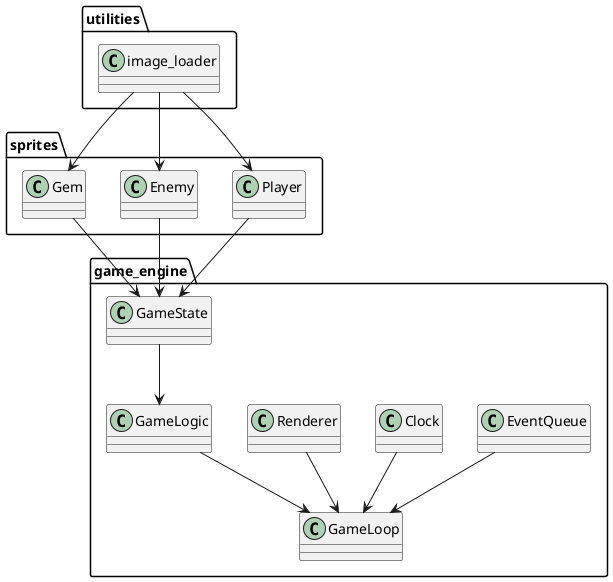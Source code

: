 @startuml
' Packages
package "sprites" {
        class "Player"
        class "Enemy"
        class "Gem"
}

package "game_engine" {
        class "GameLoop"
        class "EventQueue"
        class "Clock"
        class "Renderer"
        class "GameState"
        class "GameLogic"
}

package "utilities" {
        class "image_loader"
}

' Relationships
image_loader --> Player
image_loader --> Enemy
image_loader --> Gem
Player --> GameState
Enemy --> GameState
Gem --> GameState
GameState --> GameLogic
GameLogic --> GameLoop
Clock --> GameLoop
Renderer --> GameLoop
EventQueue --> GameLoop

@enduml
